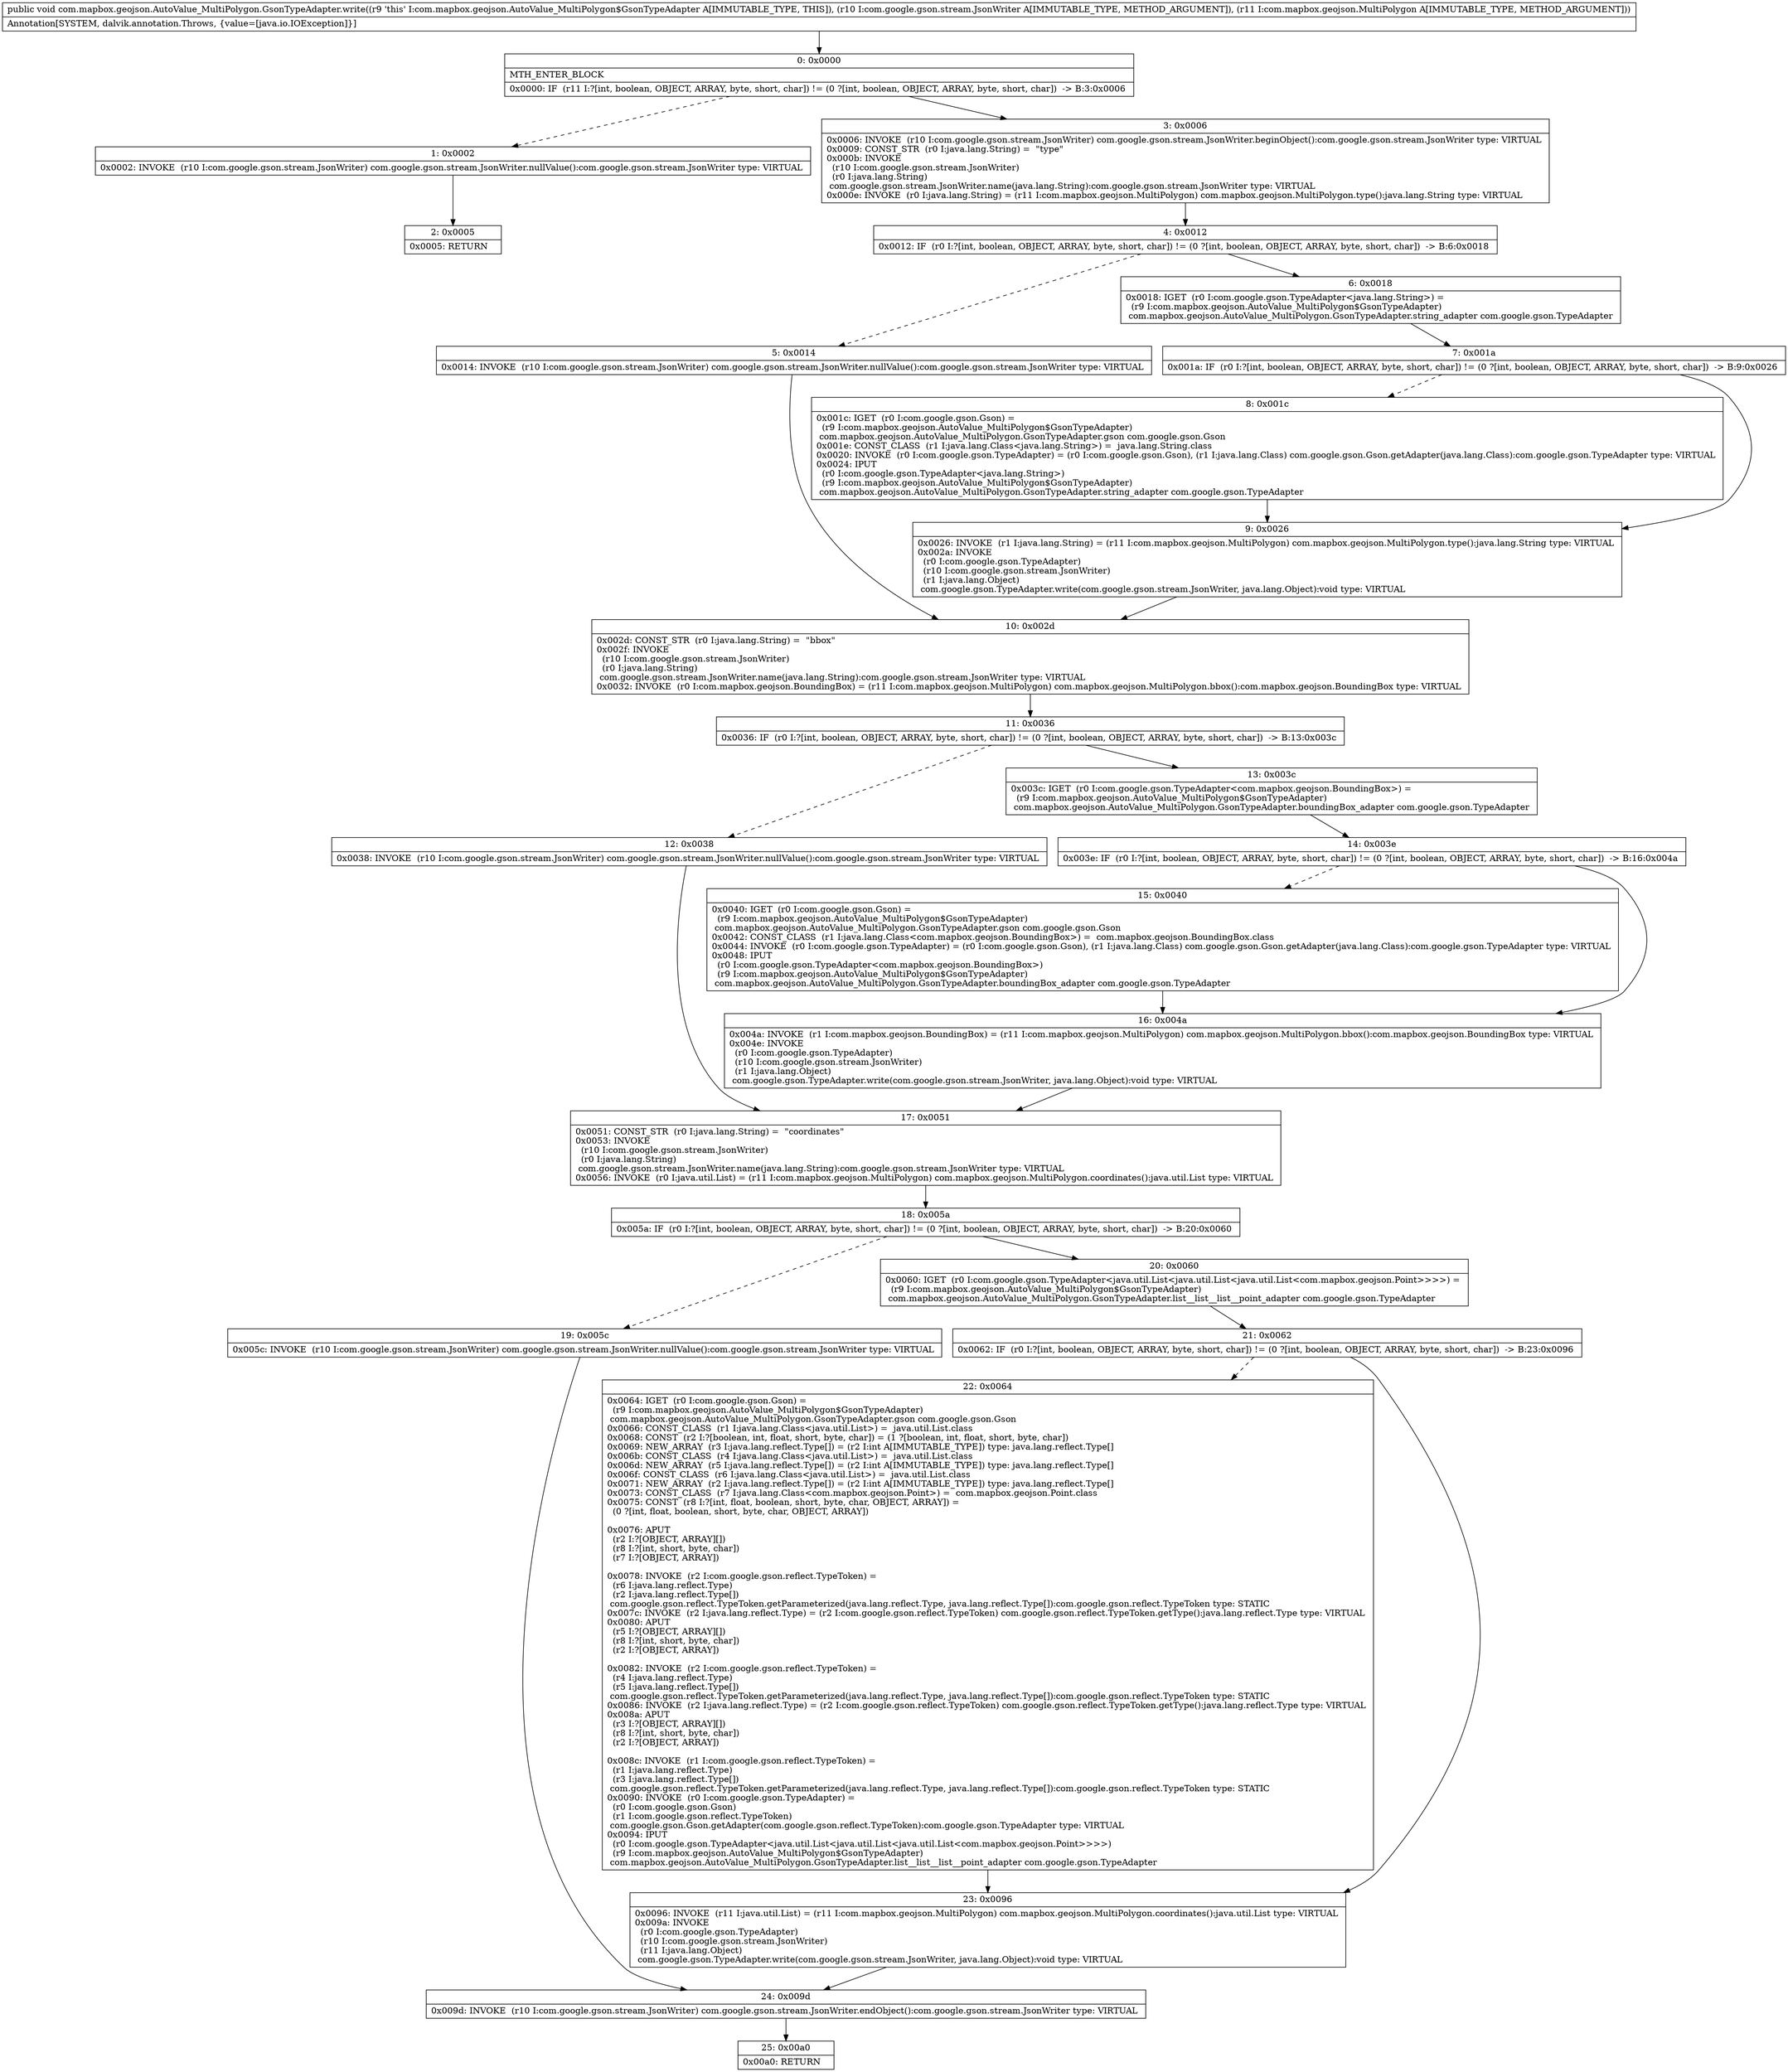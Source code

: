 digraph "CFG forcom.mapbox.geojson.AutoValue_MultiPolygon.GsonTypeAdapter.write(Lcom\/google\/gson\/stream\/JsonWriter;Lcom\/mapbox\/geojson\/MultiPolygon;)V" {
Node_0 [shape=record,label="{0\:\ 0x0000|MTH_ENTER_BLOCK\l|0x0000: IF  (r11 I:?[int, boolean, OBJECT, ARRAY, byte, short, char]) != (0 ?[int, boolean, OBJECT, ARRAY, byte, short, char])  \-\> B:3:0x0006 \l}"];
Node_1 [shape=record,label="{1\:\ 0x0002|0x0002: INVOKE  (r10 I:com.google.gson.stream.JsonWriter) com.google.gson.stream.JsonWriter.nullValue():com.google.gson.stream.JsonWriter type: VIRTUAL \l}"];
Node_2 [shape=record,label="{2\:\ 0x0005|0x0005: RETURN   \l}"];
Node_3 [shape=record,label="{3\:\ 0x0006|0x0006: INVOKE  (r10 I:com.google.gson.stream.JsonWriter) com.google.gson.stream.JsonWriter.beginObject():com.google.gson.stream.JsonWriter type: VIRTUAL \l0x0009: CONST_STR  (r0 I:java.lang.String) =  \"type\" \l0x000b: INVOKE  \l  (r10 I:com.google.gson.stream.JsonWriter)\l  (r0 I:java.lang.String)\l com.google.gson.stream.JsonWriter.name(java.lang.String):com.google.gson.stream.JsonWriter type: VIRTUAL \l0x000e: INVOKE  (r0 I:java.lang.String) = (r11 I:com.mapbox.geojson.MultiPolygon) com.mapbox.geojson.MultiPolygon.type():java.lang.String type: VIRTUAL \l}"];
Node_4 [shape=record,label="{4\:\ 0x0012|0x0012: IF  (r0 I:?[int, boolean, OBJECT, ARRAY, byte, short, char]) != (0 ?[int, boolean, OBJECT, ARRAY, byte, short, char])  \-\> B:6:0x0018 \l}"];
Node_5 [shape=record,label="{5\:\ 0x0014|0x0014: INVOKE  (r10 I:com.google.gson.stream.JsonWriter) com.google.gson.stream.JsonWriter.nullValue():com.google.gson.stream.JsonWriter type: VIRTUAL \l}"];
Node_6 [shape=record,label="{6\:\ 0x0018|0x0018: IGET  (r0 I:com.google.gson.TypeAdapter\<java.lang.String\>) = \l  (r9 I:com.mapbox.geojson.AutoValue_MultiPolygon$GsonTypeAdapter)\l com.mapbox.geojson.AutoValue_MultiPolygon.GsonTypeAdapter.string_adapter com.google.gson.TypeAdapter \l}"];
Node_7 [shape=record,label="{7\:\ 0x001a|0x001a: IF  (r0 I:?[int, boolean, OBJECT, ARRAY, byte, short, char]) != (0 ?[int, boolean, OBJECT, ARRAY, byte, short, char])  \-\> B:9:0x0026 \l}"];
Node_8 [shape=record,label="{8\:\ 0x001c|0x001c: IGET  (r0 I:com.google.gson.Gson) = \l  (r9 I:com.mapbox.geojson.AutoValue_MultiPolygon$GsonTypeAdapter)\l com.mapbox.geojson.AutoValue_MultiPolygon.GsonTypeAdapter.gson com.google.gson.Gson \l0x001e: CONST_CLASS  (r1 I:java.lang.Class\<java.lang.String\>) =  java.lang.String.class \l0x0020: INVOKE  (r0 I:com.google.gson.TypeAdapter) = (r0 I:com.google.gson.Gson), (r1 I:java.lang.Class) com.google.gson.Gson.getAdapter(java.lang.Class):com.google.gson.TypeAdapter type: VIRTUAL \l0x0024: IPUT  \l  (r0 I:com.google.gson.TypeAdapter\<java.lang.String\>)\l  (r9 I:com.mapbox.geojson.AutoValue_MultiPolygon$GsonTypeAdapter)\l com.mapbox.geojson.AutoValue_MultiPolygon.GsonTypeAdapter.string_adapter com.google.gson.TypeAdapter \l}"];
Node_9 [shape=record,label="{9\:\ 0x0026|0x0026: INVOKE  (r1 I:java.lang.String) = (r11 I:com.mapbox.geojson.MultiPolygon) com.mapbox.geojson.MultiPolygon.type():java.lang.String type: VIRTUAL \l0x002a: INVOKE  \l  (r0 I:com.google.gson.TypeAdapter)\l  (r10 I:com.google.gson.stream.JsonWriter)\l  (r1 I:java.lang.Object)\l com.google.gson.TypeAdapter.write(com.google.gson.stream.JsonWriter, java.lang.Object):void type: VIRTUAL \l}"];
Node_10 [shape=record,label="{10\:\ 0x002d|0x002d: CONST_STR  (r0 I:java.lang.String) =  \"bbox\" \l0x002f: INVOKE  \l  (r10 I:com.google.gson.stream.JsonWriter)\l  (r0 I:java.lang.String)\l com.google.gson.stream.JsonWriter.name(java.lang.String):com.google.gson.stream.JsonWriter type: VIRTUAL \l0x0032: INVOKE  (r0 I:com.mapbox.geojson.BoundingBox) = (r11 I:com.mapbox.geojson.MultiPolygon) com.mapbox.geojson.MultiPolygon.bbox():com.mapbox.geojson.BoundingBox type: VIRTUAL \l}"];
Node_11 [shape=record,label="{11\:\ 0x0036|0x0036: IF  (r0 I:?[int, boolean, OBJECT, ARRAY, byte, short, char]) != (0 ?[int, boolean, OBJECT, ARRAY, byte, short, char])  \-\> B:13:0x003c \l}"];
Node_12 [shape=record,label="{12\:\ 0x0038|0x0038: INVOKE  (r10 I:com.google.gson.stream.JsonWriter) com.google.gson.stream.JsonWriter.nullValue():com.google.gson.stream.JsonWriter type: VIRTUAL \l}"];
Node_13 [shape=record,label="{13\:\ 0x003c|0x003c: IGET  (r0 I:com.google.gson.TypeAdapter\<com.mapbox.geojson.BoundingBox\>) = \l  (r9 I:com.mapbox.geojson.AutoValue_MultiPolygon$GsonTypeAdapter)\l com.mapbox.geojson.AutoValue_MultiPolygon.GsonTypeAdapter.boundingBox_adapter com.google.gson.TypeAdapter \l}"];
Node_14 [shape=record,label="{14\:\ 0x003e|0x003e: IF  (r0 I:?[int, boolean, OBJECT, ARRAY, byte, short, char]) != (0 ?[int, boolean, OBJECT, ARRAY, byte, short, char])  \-\> B:16:0x004a \l}"];
Node_15 [shape=record,label="{15\:\ 0x0040|0x0040: IGET  (r0 I:com.google.gson.Gson) = \l  (r9 I:com.mapbox.geojson.AutoValue_MultiPolygon$GsonTypeAdapter)\l com.mapbox.geojson.AutoValue_MultiPolygon.GsonTypeAdapter.gson com.google.gson.Gson \l0x0042: CONST_CLASS  (r1 I:java.lang.Class\<com.mapbox.geojson.BoundingBox\>) =  com.mapbox.geojson.BoundingBox.class \l0x0044: INVOKE  (r0 I:com.google.gson.TypeAdapter) = (r0 I:com.google.gson.Gson), (r1 I:java.lang.Class) com.google.gson.Gson.getAdapter(java.lang.Class):com.google.gson.TypeAdapter type: VIRTUAL \l0x0048: IPUT  \l  (r0 I:com.google.gson.TypeAdapter\<com.mapbox.geojson.BoundingBox\>)\l  (r9 I:com.mapbox.geojson.AutoValue_MultiPolygon$GsonTypeAdapter)\l com.mapbox.geojson.AutoValue_MultiPolygon.GsonTypeAdapter.boundingBox_adapter com.google.gson.TypeAdapter \l}"];
Node_16 [shape=record,label="{16\:\ 0x004a|0x004a: INVOKE  (r1 I:com.mapbox.geojson.BoundingBox) = (r11 I:com.mapbox.geojson.MultiPolygon) com.mapbox.geojson.MultiPolygon.bbox():com.mapbox.geojson.BoundingBox type: VIRTUAL \l0x004e: INVOKE  \l  (r0 I:com.google.gson.TypeAdapter)\l  (r10 I:com.google.gson.stream.JsonWriter)\l  (r1 I:java.lang.Object)\l com.google.gson.TypeAdapter.write(com.google.gson.stream.JsonWriter, java.lang.Object):void type: VIRTUAL \l}"];
Node_17 [shape=record,label="{17\:\ 0x0051|0x0051: CONST_STR  (r0 I:java.lang.String) =  \"coordinates\" \l0x0053: INVOKE  \l  (r10 I:com.google.gson.stream.JsonWriter)\l  (r0 I:java.lang.String)\l com.google.gson.stream.JsonWriter.name(java.lang.String):com.google.gson.stream.JsonWriter type: VIRTUAL \l0x0056: INVOKE  (r0 I:java.util.List) = (r11 I:com.mapbox.geojson.MultiPolygon) com.mapbox.geojson.MultiPolygon.coordinates():java.util.List type: VIRTUAL \l}"];
Node_18 [shape=record,label="{18\:\ 0x005a|0x005a: IF  (r0 I:?[int, boolean, OBJECT, ARRAY, byte, short, char]) != (0 ?[int, boolean, OBJECT, ARRAY, byte, short, char])  \-\> B:20:0x0060 \l}"];
Node_19 [shape=record,label="{19\:\ 0x005c|0x005c: INVOKE  (r10 I:com.google.gson.stream.JsonWriter) com.google.gson.stream.JsonWriter.nullValue():com.google.gson.stream.JsonWriter type: VIRTUAL \l}"];
Node_20 [shape=record,label="{20\:\ 0x0060|0x0060: IGET  (r0 I:com.google.gson.TypeAdapter\<java.util.List\<java.util.List\<java.util.List\<com.mapbox.geojson.Point\>\>\>\>) = \l  (r9 I:com.mapbox.geojson.AutoValue_MultiPolygon$GsonTypeAdapter)\l com.mapbox.geojson.AutoValue_MultiPolygon.GsonTypeAdapter.list__list__list__point_adapter com.google.gson.TypeAdapter \l}"];
Node_21 [shape=record,label="{21\:\ 0x0062|0x0062: IF  (r0 I:?[int, boolean, OBJECT, ARRAY, byte, short, char]) != (0 ?[int, boolean, OBJECT, ARRAY, byte, short, char])  \-\> B:23:0x0096 \l}"];
Node_22 [shape=record,label="{22\:\ 0x0064|0x0064: IGET  (r0 I:com.google.gson.Gson) = \l  (r9 I:com.mapbox.geojson.AutoValue_MultiPolygon$GsonTypeAdapter)\l com.mapbox.geojson.AutoValue_MultiPolygon.GsonTypeAdapter.gson com.google.gson.Gson \l0x0066: CONST_CLASS  (r1 I:java.lang.Class\<java.util.List\>) =  java.util.List.class \l0x0068: CONST  (r2 I:?[boolean, int, float, short, byte, char]) = (1 ?[boolean, int, float, short, byte, char]) \l0x0069: NEW_ARRAY  (r3 I:java.lang.reflect.Type[]) = (r2 I:int A[IMMUTABLE_TYPE]) type: java.lang.reflect.Type[] \l0x006b: CONST_CLASS  (r4 I:java.lang.Class\<java.util.List\>) =  java.util.List.class \l0x006d: NEW_ARRAY  (r5 I:java.lang.reflect.Type[]) = (r2 I:int A[IMMUTABLE_TYPE]) type: java.lang.reflect.Type[] \l0x006f: CONST_CLASS  (r6 I:java.lang.Class\<java.util.List\>) =  java.util.List.class \l0x0071: NEW_ARRAY  (r2 I:java.lang.reflect.Type[]) = (r2 I:int A[IMMUTABLE_TYPE]) type: java.lang.reflect.Type[] \l0x0073: CONST_CLASS  (r7 I:java.lang.Class\<com.mapbox.geojson.Point\>) =  com.mapbox.geojson.Point.class \l0x0075: CONST  (r8 I:?[int, float, boolean, short, byte, char, OBJECT, ARRAY]) = \l  (0 ?[int, float, boolean, short, byte, char, OBJECT, ARRAY])\l \l0x0076: APUT  \l  (r2 I:?[OBJECT, ARRAY][])\l  (r8 I:?[int, short, byte, char])\l  (r7 I:?[OBJECT, ARRAY])\l \l0x0078: INVOKE  (r2 I:com.google.gson.reflect.TypeToken) = \l  (r6 I:java.lang.reflect.Type)\l  (r2 I:java.lang.reflect.Type[])\l com.google.gson.reflect.TypeToken.getParameterized(java.lang.reflect.Type, java.lang.reflect.Type[]):com.google.gson.reflect.TypeToken type: STATIC \l0x007c: INVOKE  (r2 I:java.lang.reflect.Type) = (r2 I:com.google.gson.reflect.TypeToken) com.google.gson.reflect.TypeToken.getType():java.lang.reflect.Type type: VIRTUAL \l0x0080: APUT  \l  (r5 I:?[OBJECT, ARRAY][])\l  (r8 I:?[int, short, byte, char])\l  (r2 I:?[OBJECT, ARRAY])\l \l0x0082: INVOKE  (r2 I:com.google.gson.reflect.TypeToken) = \l  (r4 I:java.lang.reflect.Type)\l  (r5 I:java.lang.reflect.Type[])\l com.google.gson.reflect.TypeToken.getParameterized(java.lang.reflect.Type, java.lang.reflect.Type[]):com.google.gson.reflect.TypeToken type: STATIC \l0x0086: INVOKE  (r2 I:java.lang.reflect.Type) = (r2 I:com.google.gson.reflect.TypeToken) com.google.gson.reflect.TypeToken.getType():java.lang.reflect.Type type: VIRTUAL \l0x008a: APUT  \l  (r3 I:?[OBJECT, ARRAY][])\l  (r8 I:?[int, short, byte, char])\l  (r2 I:?[OBJECT, ARRAY])\l \l0x008c: INVOKE  (r1 I:com.google.gson.reflect.TypeToken) = \l  (r1 I:java.lang.reflect.Type)\l  (r3 I:java.lang.reflect.Type[])\l com.google.gson.reflect.TypeToken.getParameterized(java.lang.reflect.Type, java.lang.reflect.Type[]):com.google.gson.reflect.TypeToken type: STATIC \l0x0090: INVOKE  (r0 I:com.google.gson.TypeAdapter) = \l  (r0 I:com.google.gson.Gson)\l  (r1 I:com.google.gson.reflect.TypeToken)\l com.google.gson.Gson.getAdapter(com.google.gson.reflect.TypeToken):com.google.gson.TypeAdapter type: VIRTUAL \l0x0094: IPUT  \l  (r0 I:com.google.gson.TypeAdapter\<java.util.List\<java.util.List\<java.util.List\<com.mapbox.geojson.Point\>\>\>\>)\l  (r9 I:com.mapbox.geojson.AutoValue_MultiPolygon$GsonTypeAdapter)\l com.mapbox.geojson.AutoValue_MultiPolygon.GsonTypeAdapter.list__list__list__point_adapter com.google.gson.TypeAdapter \l}"];
Node_23 [shape=record,label="{23\:\ 0x0096|0x0096: INVOKE  (r11 I:java.util.List) = (r11 I:com.mapbox.geojson.MultiPolygon) com.mapbox.geojson.MultiPolygon.coordinates():java.util.List type: VIRTUAL \l0x009a: INVOKE  \l  (r0 I:com.google.gson.TypeAdapter)\l  (r10 I:com.google.gson.stream.JsonWriter)\l  (r11 I:java.lang.Object)\l com.google.gson.TypeAdapter.write(com.google.gson.stream.JsonWriter, java.lang.Object):void type: VIRTUAL \l}"];
Node_24 [shape=record,label="{24\:\ 0x009d|0x009d: INVOKE  (r10 I:com.google.gson.stream.JsonWriter) com.google.gson.stream.JsonWriter.endObject():com.google.gson.stream.JsonWriter type: VIRTUAL \l}"];
Node_25 [shape=record,label="{25\:\ 0x00a0|0x00a0: RETURN   \l}"];
MethodNode[shape=record,label="{public void com.mapbox.geojson.AutoValue_MultiPolygon.GsonTypeAdapter.write((r9 'this' I:com.mapbox.geojson.AutoValue_MultiPolygon$GsonTypeAdapter A[IMMUTABLE_TYPE, THIS]), (r10 I:com.google.gson.stream.JsonWriter A[IMMUTABLE_TYPE, METHOD_ARGUMENT]), (r11 I:com.mapbox.geojson.MultiPolygon A[IMMUTABLE_TYPE, METHOD_ARGUMENT]))  | Annotation[SYSTEM, dalvik.annotation.Throws, \{value=[java.io.IOException]\}]\l}"];
MethodNode -> Node_0;
Node_0 -> Node_1[style=dashed];
Node_0 -> Node_3;
Node_1 -> Node_2;
Node_3 -> Node_4;
Node_4 -> Node_5[style=dashed];
Node_4 -> Node_6;
Node_5 -> Node_10;
Node_6 -> Node_7;
Node_7 -> Node_8[style=dashed];
Node_7 -> Node_9;
Node_8 -> Node_9;
Node_9 -> Node_10;
Node_10 -> Node_11;
Node_11 -> Node_12[style=dashed];
Node_11 -> Node_13;
Node_12 -> Node_17;
Node_13 -> Node_14;
Node_14 -> Node_15[style=dashed];
Node_14 -> Node_16;
Node_15 -> Node_16;
Node_16 -> Node_17;
Node_17 -> Node_18;
Node_18 -> Node_19[style=dashed];
Node_18 -> Node_20;
Node_19 -> Node_24;
Node_20 -> Node_21;
Node_21 -> Node_22[style=dashed];
Node_21 -> Node_23;
Node_22 -> Node_23;
Node_23 -> Node_24;
Node_24 -> Node_25;
}

